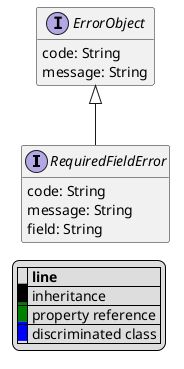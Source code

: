 @startuml

hide empty fields
hide empty methods
legend
|= |= line |
|<back:black>   </back>| inheritance |
|<back:green>   </back>| property reference |
|<back:blue>   </back>| discriminated class |
endlegend
interface RequiredFieldError [[RequiredFieldError.svg]] extends ErrorObject {
    code: String
    message: String
    field: String
}
interface ErrorObject [[ErrorObject.svg]]  {
    code: String
    message: String
}





@enduml
